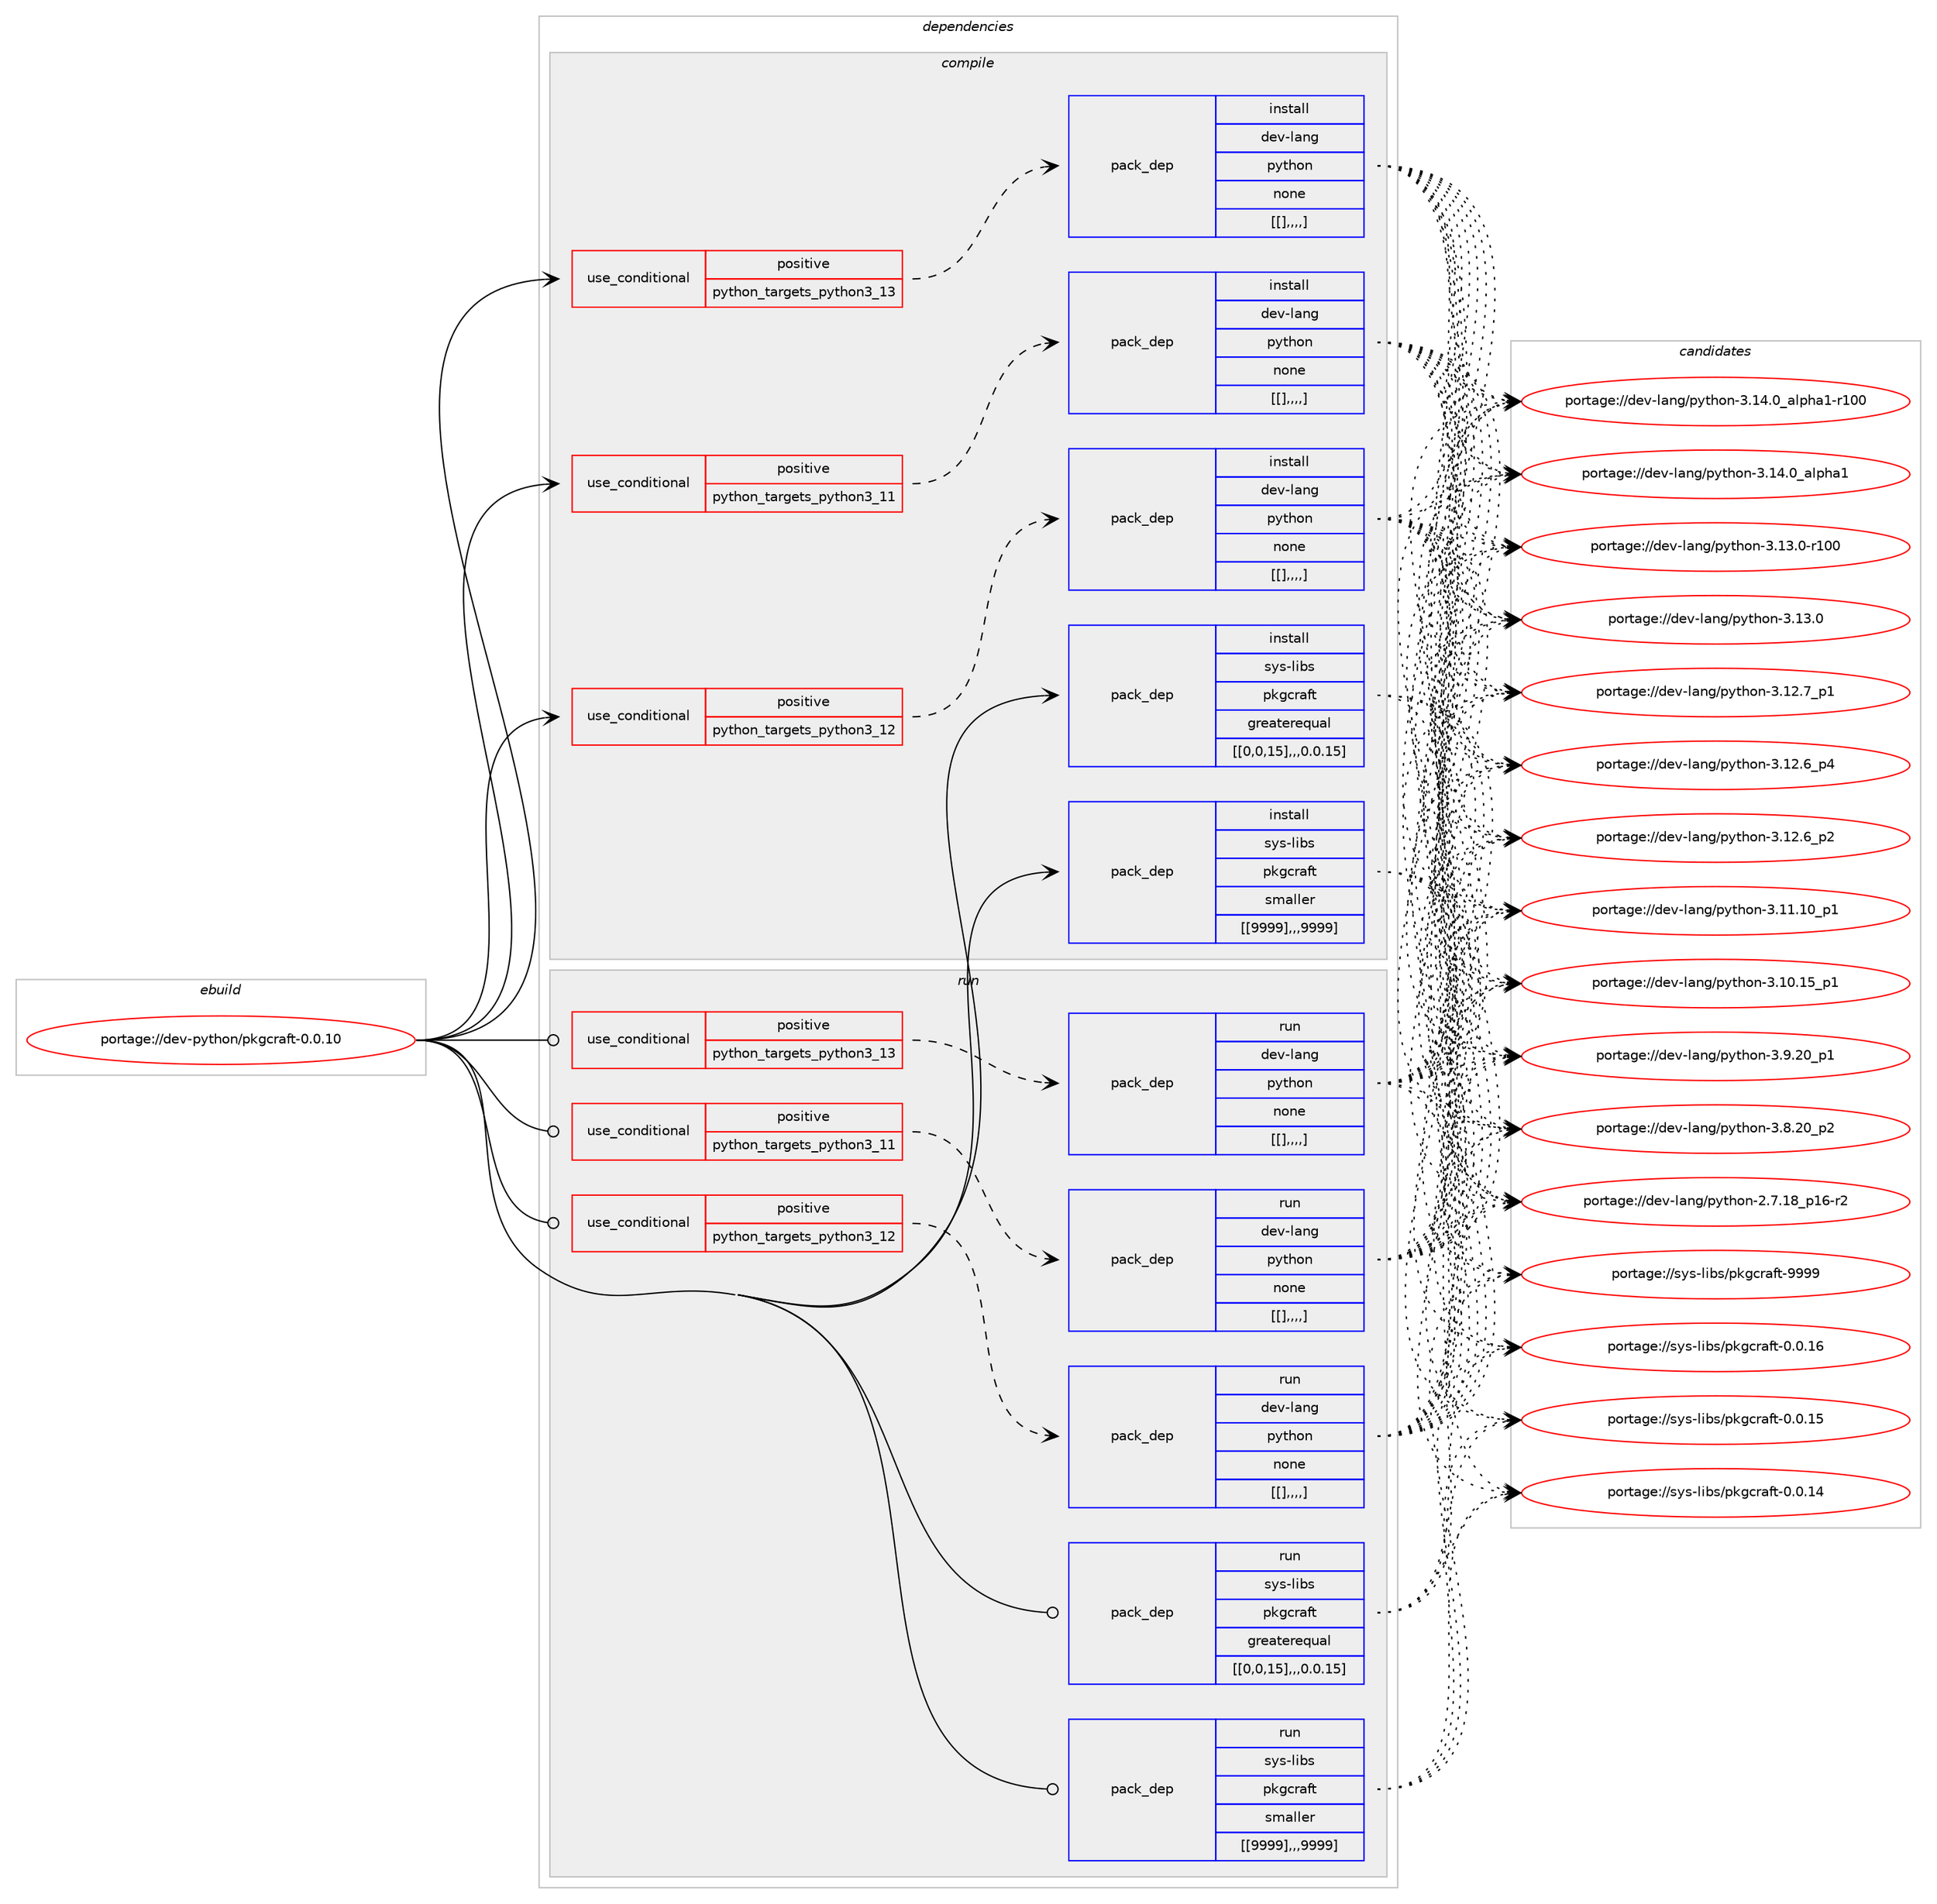 digraph prolog {

# *************
# Graph options
# *************

newrank=true;
concentrate=true;
compound=true;
graph [rankdir=LR,fontname=Helvetica,fontsize=10,ranksep=1.5];#, ranksep=2.5, nodesep=0.2];
edge  [arrowhead=vee];
node  [fontname=Helvetica,fontsize=10];

# **********
# The ebuild
# **********

subgraph cluster_leftcol {
color=gray;
label=<<i>ebuild</i>>;
id [label="portage://dev-python/pkgcraft-0.0.10", color=red, width=4, href="../dev-python/pkgcraft-0.0.10.svg"];
}

# ****************
# The dependencies
# ****************

subgraph cluster_midcol {
color=gray;
label=<<i>dependencies</i>>;
subgraph cluster_compile {
fillcolor="#eeeeee";
style=filled;
label=<<i>compile</i>>;
subgraph cond38433 {
dependency160464 [label=<<TABLE BORDER="0" CELLBORDER="1" CELLSPACING="0" CELLPADDING="4"><TR><TD ROWSPAN="3" CELLPADDING="10">use_conditional</TD></TR><TR><TD>positive</TD></TR><TR><TD>python_targets_python3_11</TD></TR></TABLE>>, shape=none, color=red];
subgraph pack120749 {
dependency160540 [label=<<TABLE BORDER="0" CELLBORDER="1" CELLSPACING="0" CELLPADDING="4" WIDTH="220"><TR><TD ROWSPAN="6" CELLPADDING="30">pack_dep</TD></TR><TR><TD WIDTH="110">install</TD></TR><TR><TD>dev-lang</TD></TR><TR><TD>python</TD></TR><TR><TD>none</TD></TR><TR><TD>[[],,,,]</TD></TR></TABLE>>, shape=none, color=blue];
}
dependency160464:e -> dependency160540:w [weight=20,style="dashed",arrowhead="vee"];
}
id:e -> dependency160464:w [weight=20,style="solid",arrowhead="vee"];
subgraph cond38479 {
dependency160560 [label=<<TABLE BORDER="0" CELLBORDER="1" CELLSPACING="0" CELLPADDING="4"><TR><TD ROWSPAN="3" CELLPADDING="10">use_conditional</TD></TR><TR><TD>positive</TD></TR><TR><TD>python_targets_python3_12</TD></TR></TABLE>>, shape=none, color=red];
subgraph pack120774 {
dependency160585 [label=<<TABLE BORDER="0" CELLBORDER="1" CELLSPACING="0" CELLPADDING="4" WIDTH="220"><TR><TD ROWSPAN="6" CELLPADDING="30">pack_dep</TD></TR><TR><TD WIDTH="110">install</TD></TR><TR><TD>dev-lang</TD></TR><TR><TD>python</TD></TR><TR><TD>none</TD></TR><TR><TD>[[],,,,]</TD></TR></TABLE>>, shape=none, color=blue];
}
dependency160560:e -> dependency160585:w [weight=20,style="dashed",arrowhead="vee"];
}
id:e -> dependency160560:w [weight=20,style="solid",arrowhead="vee"];
subgraph cond38488 {
dependency160592 [label=<<TABLE BORDER="0" CELLBORDER="1" CELLSPACING="0" CELLPADDING="4"><TR><TD ROWSPAN="3" CELLPADDING="10">use_conditional</TD></TR><TR><TD>positive</TD></TR><TR><TD>python_targets_python3_13</TD></TR></TABLE>>, shape=none, color=red];
subgraph pack120790 {
dependency160610 [label=<<TABLE BORDER="0" CELLBORDER="1" CELLSPACING="0" CELLPADDING="4" WIDTH="220"><TR><TD ROWSPAN="6" CELLPADDING="30">pack_dep</TD></TR><TR><TD WIDTH="110">install</TD></TR><TR><TD>dev-lang</TD></TR><TR><TD>python</TD></TR><TR><TD>none</TD></TR><TR><TD>[[],,,,]</TD></TR></TABLE>>, shape=none, color=blue];
}
dependency160592:e -> dependency160610:w [weight=20,style="dashed",arrowhead="vee"];
}
id:e -> dependency160592:w [weight=20,style="solid",arrowhead="vee"];
subgraph pack120823 {
dependency160685 [label=<<TABLE BORDER="0" CELLBORDER="1" CELLSPACING="0" CELLPADDING="4" WIDTH="220"><TR><TD ROWSPAN="6" CELLPADDING="30">pack_dep</TD></TR><TR><TD WIDTH="110">install</TD></TR><TR><TD>sys-libs</TD></TR><TR><TD>pkgcraft</TD></TR><TR><TD>greaterequal</TD></TR><TR><TD>[[0,0,15],,,0.0.15]</TD></TR></TABLE>>, shape=none, color=blue];
}
id:e -> dependency160685:w [weight=20,style="solid",arrowhead="vee"];
subgraph pack120898 {
dependency160762 [label=<<TABLE BORDER="0" CELLBORDER="1" CELLSPACING="0" CELLPADDING="4" WIDTH="220"><TR><TD ROWSPAN="6" CELLPADDING="30">pack_dep</TD></TR><TR><TD WIDTH="110">install</TD></TR><TR><TD>sys-libs</TD></TR><TR><TD>pkgcraft</TD></TR><TR><TD>smaller</TD></TR><TR><TD>[[9999],,,9999]</TD></TR></TABLE>>, shape=none, color=blue];
}
id:e -> dependency160762:w [weight=20,style="solid",arrowhead="vee"];
}
subgraph cluster_compileandrun {
fillcolor="#eeeeee";
style=filled;
label=<<i>compile and run</i>>;
}
subgraph cluster_run {
fillcolor="#eeeeee";
style=filled;
label=<<i>run</i>>;
subgraph cond38558 {
dependency160806 [label=<<TABLE BORDER="0" CELLBORDER="1" CELLSPACING="0" CELLPADDING="4"><TR><TD ROWSPAN="3" CELLPADDING="10">use_conditional</TD></TR><TR><TD>positive</TD></TR><TR><TD>python_targets_python3_11</TD></TR></TABLE>>, shape=none, color=red];
subgraph pack120929 {
dependency160813 [label=<<TABLE BORDER="0" CELLBORDER="1" CELLSPACING="0" CELLPADDING="4" WIDTH="220"><TR><TD ROWSPAN="6" CELLPADDING="30">pack_dep</TD></TR><TR><TD WIDTH="110">run</TD></TR><TR><TD>dev-lang</TD></TR><TR><TD>python</TD></TR><TR><TD>none</TD></TR><TR><TD>[[],,,,]</TD></TR></TABLE>>, shape=none, color=blue];
}
dependency160806:e -> dependency160813:w [weight=20,style="dashed",arrowhead="vee"];
}
id:e -> dependency160806:w [weight=20,style="solid",arrowhead="odot"];
subgraph cond38580 {
dependency160841 [label=<<TABLE BORDER="0" CELLBORDER="1" CELLSPACING="0" CELLPADDING="4"><TR><TD ROWSPAN="3" CELLPADDING="10">use_conditional</TD></TR><TR><TD>positive</TD></TR><TR><TD>python_targets_python3_12</TD></TR></TABLE>>, shape=none, color=red];
subgraph pack120952 {
dependency160906 [label=<<TABLE BORDER="0" CELLBORDER="1" CELLSPACING="0" CELLPADDING="4" WIDTH="220"><TR><TD ROWSPAN="6" CELLPADDING="30">pack_dep</TD></TR><TR><TD WIDTH="110">run</TD></TR><TR><TD>dev-lang</TD></TR><TR><TD>python</TD></TR><TR><TD>none</TD></TR><TR><TD>[[],,,,]</TD></TR></TABLE>>, shape=none, color=blue];
}
dependency160841:e -> dependency160906:w [weight=20,style="dashed",arrowhead="vee"];
}
id:e -> dependency160841:w [weight=20,style="solid",arrowhead="odot"];
subgraph cond38611 {
dependency160933 [label=<<TABLE BORDER="0" CELLBORDER="1" CELLSPACING="0" CELLPADDING="4"><TR><TD ROWSPAN="3" CELLPADDING="10">use_conditional</TD></TR><TR><TD>positive</TD></TR><TR><TD>python_targets_python3_13</TD></TR></TABLE>>, shape=none, color=red];
subgraph pack121007 {
dependency160955 [label=<<TABLE BORDER="0" CELLBORDER="1" CELLSPACING="0" CELLPADDING="4" WIDTH="220"><TR><TD ROWSPAN="6" CELLPADDING="30">pack_dep</TD></TR><TR><TD WIDTH="110">run</TD></TR><TR><TD>dev-lang</TD></TR><TR><TD>python</TD></TR><TR><TD>none</TD></TR><TR><TD>[[],,,,]</TD></TR></TABLE>>, shape=none, color=blue];
}
dependency160933:e -> dependency160955:w [weight=20,style="dashed",arrowhead="vee"];
}
id:e -> dependency160933:w [weight=20,style="solid",arrowhead="odot"];
subgraph pack121039 {
dependency160977 [label=<<TABLE BORDER="0" CELLBORDER="1" CELLSPACING="0" CELLPADDING="4" WIDTH="220"><TR><TD ROWSPAN="6" CELLPADDING="30">pack_dep</TD></TR><TR><TD WIDTH="110">run</TD></TR><TR><TD>sys-libs</TD></TR><TR><TD>pkgcraft</TD></TR><TR><TD>greaterequal</TD></TR><TR><TD>[[0,0,15],,,0.0.15]</TD></TR></TABLE>>, shape=none, color=blue];
}
id:e -> dependency160977:w [weight=20,style="solid",arrowhead="odot"];
subgraph pack121128 {
dependency161120 [label=<<TABLE BORDER="0" CELLBORDER="1" CELLSPACING="0" CELLPADDING="4" WIDTH="220"><TR><TD ROWSPAN="6" CELLPADDING="30">pack_dep</TD></TR><TR><TD WIDTH="110">run</TD></TR><TR><TD>sys-libs</TD></TR><TR><TD>pkgcraft</TD></TR><TR><TD>smaller</TD></TR><TR><TD>[[9999],,,9999]</TD></TR></TABLE>>, shape=none, color=blue];
}
id:e -> dependency161120:w [weight=20,style="solid",arrowhead="odot"];
}
}

# **************
# The candidates
# **************

subgraph cluster_choices {
rank=same;
color=gray;
label=<<i>candidates</i>>;

subgraph choice120733 {
color=black;
nodesep=1;
choice100101118451089711010347112121116104111110455146495246489597108112104974945114494848 [label="portage://dev-lang/python-3.14.0_alpha1-r100", color=red, width=4,href="../dev-lang/python-3.14.0_alpha1-r100.svg"];
choice1001011184510897110103471121211161041111104551464952464895971081121049749 [label="portage://dev-lang/python-3.14.0_alpha1", color=red, width=4,href="../dev-lang/python-3.14.0_alpha1.svg"];
choice1001011184510897110103471121211161041111104551464951464845114494848 [label="portage://dev-lang/python-3.13.0-r100", color=red, width=4,href="../dev-lang/python-3.13.0-r100.svg"];
choice10010111845108971101034711212111610411111045514649514648 [label="portage://dev-lang/python-3.13.0", color=red, width=4,href="../dev-lang/python-3.13.0.svg"];
choice100101118451089711010347112121116104111110455146495046559511249 [label="portage://dev-lang/python-3.12.7_p1", color=red, width=4,href="../dev-lang/python-3.12.7_p1.svg"];
choice100101118451089711010347112121116104111110455146495046549511252 [label="portage://dev-lang/python-3.12.6_p4", color=red, width=4,href="../dev-lang/python-3.12.6_p4.svg"];
choice100101118451089711010347112121116104111110455146495046549511250 [label="portage://dev-lang/python-3.12.6_p2", color=red, width=4,href="../dev-lang/python-3.12.6_p2.svg"];
choice10010111845108971101034711212111610411111045514649494649489511249 [label="portage://dev-lang/python-3.11.10_p1", color=red, width=4,href="../dev-lang/python-3.11.10_p1.svg"];
choice10010111845108971101034711212111610411111045514649484649539511249 [label="portage://dev-lang/python-3.10.15_p1", color=red, width=4,href="../dev-lang/python-3.10.15_p1.svg"];
choice100101118451089711010347112121116104111110455146574650489511249 [label="portage://dev-lang/python-3.9.20_p1", color=red, width=4,href="../dev-lang/python-3.9.20_p1.svg"];
choice100101118451089711010347112121116104111110455146564650489511250 [label="portage://dev-lang/python-3.8.20_p2", color=red, width=4,href="../dev-lang/python-3.8.20_p2.svg"];
choice100101118451089711010347112121116104111110455046554649569511249544511450 [label="portage://dev-lang/python-2.7.18_p16-r2", color=red, width=4,href="../dev-lang/python-2.7.18_p16-r2.svg"];
dependency160540:e -> choice100101118451089711010347112121116104111110455146495246489597108112104974945114494848:w [style=dotted,weight="100"];
dependency160540:e -> choice1001011184510897110103471121211161041111104551464952464895971081121049749:w [style=dotted,weight="100"];
dependency160540:e -> choice1001011184510897110103471121211161041111104551464951464845114494848:w [style=dotted,weight="100"];
dependency160540:e -> choice10010111845108971101034711212111610411111045514649514648:w [style=dotted,weight="100"];
dependency160540:e -> choice100101118451089711010347112121116104111110455146495046559511249:w [style=dotted,weight="100"];
dependency160540:e -> choice100101118451089711010347112121116104111110455146495046549511252:w [style=dotted,weight="100"];
dependency160540:e -> choice100101118451089711010347112121116104111110455146495046549511250:w [style=dotted,weight="100"];
dependency160540:e -> choice10010111845108971101034711212111610411111045514649494649489511249:w [style=dotted,weight="100"];
dependency160540:e -> choice10010111845108971101034711212111610411111045514649484649539511249:w [style=dotted,weight="100"];
dependency160540:e -> choice100101118451089711010347112121116104111110455146574650489511249:w [style=dotted,weight="100"];
dependency160540:e -> choice100101118451089711010347112121116104111110455146564650489511250:w [style=dotted,weight="100"];
dependency160540:e -> choice100101118451089711010347112121116104111110455046554649569511249544511450:w [style=dotted,weight="100"];
}
subgraph choice120741 {
color=black;
nodesep=1;
choice100101118451089711010347112121116104111110455146495246489597108112104974945114494848 [label="portage://dev-lang/python-3.14.0_alpha1-r100", color=red, width=4,href="../dev-lang/python-3.14.0_alpha1-r100.svg"];
choice1001011184510897110103471121211161041111104551464952464895971081121049749 [label="portage://dev-lang/python-3.14.0_alpha1", color=red, width=4,href="../dev-lang/python-3.14.0_alpha1.svg"];
choice1001011184510897110103471121211161041111104551464951464845114494848 [label="portage://dev-lang/python-3.13.0-r100", color=red, width=4,href="../dev-lang/python-3.13.0-r100.svg"];
choice10010111845108971101034711212111610411111045514649514648 [label="portage://dev-lang/python-3.13.0", color=red, width=4,href="../dev-lang/python-3.13.0.svg"];
choice100101118451089711010347112121116104111110455146495046559511249 [label="portage://dev-lang/python-3.12.7_p1", color=red, width=4,href="../dev-lang/python-3.12.7_p1.svg"];
choice100101118451089711010347112121116104111110455146495046549511252 [label="portage://dev-lang/python-3.12.6_p4", color=red, width=4,href="../dev-lang/python-3.12.6_p4.svg"];
choice100101118451089711010347112121116104111110455146495046549511250 [label="portage://dev-lang/python-3.12.6_p2", color=red, width=4,href="../dev-lang/python-3.12.6_p2.svg"];
choice10010111845108971101034711212111610411111045514649494649489511249 [label="portage://dev-lang/python-3.11.10_p1", color=red, width=4,href="../dev-lang/python-3.11.10_p1.svg"];
choice10010111845108971101034711212111610411111045514649484649539511249 [label="portage://dev-lang/python-3.10.15_p1", color=red, width=4,href="../dev-lang/python-3.10.15_p1.svg"];
choice100101118451089711010347112121116104111110455146574650489511249 [label="portage://dev-lang/python-3.9.20_p1", color=red, width=4,href="../dev-lang/python-3.9.20_p1.svg"];
choice100101118451089711010347112121116104111110455146564650489511250 [label="portage://dev-lang/python-3.8.20_p2", color=red, width=4,href="../dev-lang/python-3.8.20_p2.svg"];
choice100101118451089711010347112121116104111110455046554649569511249544511450 [label="portage://dev-lang/python-2.7.18_p16-r2", color=red, width=4,href="../dev-lang/python-2.7.18_p16-r2.svg"];
dependency160585:e -> choice100101118451089711010347112121116104111110455146495246489597108112104974945114494848:w [style=dotted,weight="100"];
dependency160585:e -> choice1001011184510897110103471121211161041111104551464952464895971081121049749:w [style=dotted,weight="100"];
dependency160585:e -> choice1001011184510897110103471121211161041111104551464951464845114494848:w [style=dotted,weight="100"];
dependency160585:e -> choice10010111845108971101034711212111610411111045514649514648:w [style=dotted,weight="100"];
dependency160585:e -> choice100101118451089711010347112121116104111110455146495046559511249:w [style=dotted,weight="100"];
dependency160585:e -> choice100101118451089711010347112121116104111110455146495046549511252:w [style=dotted,weight="100"];
dependency160585:e -> choice100101118451089711010347112121116104111110455146495046549511250:w [style=dotted,weight="100"];
dependency160585:e -> choice10010111845108971101034711212111610411111045514649494649489511249:w [style=dotted,weight="100"];
dependency160585:e -> choice10010111845108971101034711212111610411111045514649484649539511249:w [style=dotted,weight="100"];
dependency160585:e -> choice100101118451089711010347112121116104111110455146574650489511249:w [style=dotted,weight="100"];
dependency160585:e -> choice100101118451089711010347112121116104111110455146564650489511250:w [style=dotted,weight="100"];
dependency160585:e -> choice100101118451089711010347112121116104111110455046554649569511249544511450:w [style=dotted,weight="100"];
}
subgraph choice120765 {
color=black;
nodesep=1;
choice100101118451089711010347112121116104111110455146495246489597108112104974945114494848 [label="portage://dev-lang/python-3.14.0_alpha1-r100", color=red, width=4,href="../dev-lang/python-3.14.0_alpha1-r100.svg"];
choice1001011184510897110103471121211161041111104551464952464895971081121049749 [label="portage://dev-lang/python-3.14.0_alpha1", color=red, width=4,href="../dev-lang/python-3.14.0_alpha1.svg"];
choice1001011184510897110103471121211161041111104551464951464845114494848 [label="portage://dev-lang/python-3.13.0-r100", color=red, width=4,href="../dev-lang/python-3.13.0-r100.svg"];
choice10010111845108971101034711212111610411111045514649514648 [label="portage://dev-lang/python-3.13.0", color=red, width=4,href="../dev-lang/python-3.13.0.svg"];
choice100101118451089711010347112121116104111110455146495046559511249 [label="portage://dev-lang/python-3.12.7_p1", color=red, width=4,href="../dev-lang/python-3.12.7_p1.svg"];
choice100101118451089711010347112121116104111110455146495046549511252 [label="portage://dev-lang/python-3.12.6_p4", color=red, width=4,href="../dev-lang/python-3.12.6_p4.svg"];
choice100101118451089711010347112121116104111110455146495046549511250 [label="portage://dev-lang/python-3.12.6_p2", color=red, width=4,href="../dev-lang/python-3.12.6_p2.svg"];
choice10010111845108971101034711212111610411111045514649494649489511249 [label="portage://dev-lang/python-3.11.10_p1", color=red, width=4,href="../dev-lang/python-3.11.10_p1.svg"];
choice10010111845108971101034711212111610411111045514649484649539511249 [label="portage://dev-lang/python-3.10.15_p1", color=red, width=4,href="../dev-lang/python-3.10.15_p1.svg"];
choice100101118451089711010347112121116104111110455146574650489511249 [label="portage://dev-lang/python-3.9.20_p1", color=red, width=4,href="../dev-lang/python-3.9.20_p1.svg"];
choice100101118451089711010347112121116104111110455146564650489511250 [label="portage://dev-lang/python-3.8.20_p2", color=red, width=4,href="../dev-lang/python-3.8.20_p2.svg"];
choice100101118451089711010347112121116104111110455046554649569511249544511450 [label="portage://dev-lang/python-2.7.18_p16-r2", color=red, width=4,href="../dev-lang/python-2.7.18_p16-r2.svg"];
dependency160610:e -> choice100101118451089711010347112121116104111110455146495246489597108112104974945114494848:w [style=dotted,weight="100"];
dependency160610:e -> choice1001011184510897110103471121211161041111104551464952464895971081121049749:w [style=dotted,weight="100"];
dependency160610:e -> choice1001011184510897110103471121211161041111104551464951464845114494848:w [style=dotted,weight="100"];
dependency160610:e -> choice10010111845108971101034711212111610411111045514649514648:w [style=dotted,weight="100"];
dependency160610:e -> choice100101118451089711010347112121116104111110455146495046559511249:w [style=dotted,weight="100"];
dependency160610:e -> choice100101118451089711010347112121116104111110455146495046549511252:w [style=dotted,weight="100"];
dependency160610:e -> choice100101118451089711010347112121116104111110455146495046549511250:w [style=dotted,weight="100"];
dependency160610:e -> choice10010111845108971101034711212111610411111045514649494649489511249:w [style=dotted,weight="100"];
dependency160610:e -> choice10010111845108971101034711212111610411111045514649484649539511249:w [style=dotted,weight="100"];
dependency160610:e -> choice100101118451089711010347112121116104111110455146574650489511249:w [style=dotted,weight="100"];
dependency160610:e -> choice100101118451089711010347112121116104111110455146564650489511250:w [style=dotted,weight="100"];
dependency160610:e -> choice100101118451089711010347112121116104111110455046554649569511249544511450:w [style=dotted,weight="100"];
}
subgraph choice120773 {
color=black;
nodesep=1;
choice11512111545108105981154711210710399114971021164557575757 [label="portage://sys-libs/pkgcraft-9999", color=red, width=4,href="../sys-libs/pkgcraft-9999.svg"];
choice115121115451081059811547112107103991149710211645484648464954 [label="portage://sys-libs/pkgcraft-0.0.16", color=red, width=4,href="../sys-libs/pkgcraft-0.0.16.svg"];
choice115121115451081059811547112107103991149710211645484648464953 [label="portage://sys-libs/pkgcraft-0.0.15", color=red, width=4,href="../sys-libs/pkgcraft-0.0.15.svg"];
choice115121115451081059811547112107103991149710211645484648464952 [label="portage://sys-libs/pkgcraft-0.0.14", color=red, width=4,href="../sys-libs/pkgcraft-0.0.14.svg"];
dependency160685:e -> choice11512111545108105981154711210710399114971021164557575757:w [style=dotted,weight="100"];
dependency160685:e -> choice115121115451081059811547112107103991149710211645484648464954:w [style=dotted,weight="100"];
dependency160685:e -> choice115121115451081059811547112107103991149710211645484648464953:w [style=dotted,weight="100"];
dependency160685:e -> choice115121115451081059811547112107103991149710211645484648464952:w [style=dotted,weight="100"];
}
subgraph choice120775 {
color=black;
nodesep=1;
choice11512111545108105981154711210710399114971021164557575757 [label="portage://sys-libs/pkgcraft-9999", color=red, width=4,href="../sys-libs/pkgcraft-9999.svg"];
choice115121115451081059811547112107103991149710211645484648464954 [label="portage://sys-libs/pkgcraft-0.0.16", color=red, width=4,href="../sys-libs/pkgcraft-0.0.16.svg"];
choice115121115451081059811547112107103991149710211645484648464953 [label="portage://sys-libs/pkgcraft-0.0.15", color=red, width=4,href="../sys-libs/pkgcraft-0.0.15.svg"];
choice115121115451081059811547112107103991149710211645484648464952 [label="portage://sys-libs/pkgcraft-0.0.14", color=red, width=4,href="../sys-libs/pkgcraft-0.0.14.svg"];
dependency160762:e -> choice11512111545108105981154711210710399114971021164557575757:w [style=dotted,weight="100"];
dependency160762:e -> choice115121115451081059811547112107103991149710211645484648464954:w [style=dotted,weight="100"];
dependency160762:e -> choice115121115451081059811547112107103991149710211645484648464953:w [style=dotted,weight="100"];
dependency160762:e -> choice115121115451081059811547112107103991149710211645484648464952:w [style=dotted,weight="100"];
}
subgraph choice120782 {
color=black;
nodesep=1;
choice100101118451089711010347112121116104111110455146495246489597108112104974945114494848 [label="portage://dev-lang/python-3.14.0_alpha1-r100", color=red, width=4,href="../dev-lang/python-3.14.0_alpha1-r100.svg"];
choice1001011184510897110103471121211161041111104551464952464895971081121049749 [label="portage://dev-lang/python-3.14.0_alpha1", color=red, width=4,href="../dev-lang/python-3.14.0_alpha1.svg"];
choice1001011184510897110103471121211161041111104551464951464845114494848 [label="portage://dev-lang/python-3.13.0-r100", color=red, width=4,href="../dev-lang/python-3.13.0-r100.svg"];
choice10010111845108971101034711212111610411111045514649514648 [label="portage://dev-lang/python-3.13.0", color=red, width=4,href="../dev-lang/python-3.13.0.svg"];
choice100101118451089711010347112121116104111110455146495046559511249 [label="portage://dev-lang/python-3.12.7_p1", color=red, width=4,href="../dev-lang/python-3.12.7_p1.svg"];
choice100101118451089711010347112121116104111110455146495046549511252 [label="portage://dev-lang/python-3.12.6_p4", color=red, width=4,href="../dev-lang/python-3.12.6_p4.svg"];
choice100101118451089711010347112121116104111110455146495046549511250 [label="portage://dev-lang/python-3.12.6_p2", color=red, width=4,href="../dev-lang/python-3.12.6_p2.svg"];
choice10010111845108971101034711212111610411111045514649494649489511249 [label="portage://dev-lang/python-3.11.10_p1", color=red, width=4,href="../dev-lang/python-3.11.10_p1.svg"];
choice10010111845108971101034711212111610411111045514649484649539511249 [label="portage://dev-lang/python-3.10.15_p1", color=red, width=4,href="../dev-lang/python-3.10.15_p1.svg"];
choice100101118451089711010347112121116104111110455146574650489511249 [label="portage://dev-lang/python-3.9.20_p1", color=red, width=4,href="../dev-lang/python-3.9.20_p1.svg"];
choice100101118451089711010347112121116104111110455146564650489511250 [label="portage://dev-lang/python-3.8.20_p2", color=red, width=4,href="../dev-lang/python-3.8.20_p2.svg"];
choice100101118451089711010347112121116104111110455046554649569511249544511450 [label="portage://dev-lang/python-2.7.18_p16-r2", color=red, width=4,href="../dev-lang/python-2.7.18_p16-r2.svg"];
dependency160813:e -> choice100101118451089711010347112121116104111110455146495246489597108112104974945114494848:w [style=dotted,weight="100"];
dependency160813:e -> choice1001011184510897110103471121211161041111104551464952464895971081121049749:w [style=dotted,weight="100"];
dependency160813:e -> choice1001011184510897110103471121211161041111104551464951464845114494848:w [style=dotted,weight="100"];
dependency160813:e -> choice10010111845108971101034711212111610411111045514649514648:w [style=dotted,weight="100"];
dependency160813:e -> choice100101118451089711010347112121116104111110455146495046559511249:w [style=dotted,weight="100"];
dependency160813:e -> choice100101118451089711010347112121116104111110455146495046549511252:w [style=dotted,weight="100"];
dependency160813:e -> choice100101118451089711010347112121116104111110455146495046549511250:w [style=dotted,weight="100"];
dependency160813:e -> choice10010111845108971101034711212111610411111045514649494649489511249:w [style=dotted,weight="100"];
dependency160813:e -> choice10010111845108971101034711212111610411111045514649484649539511249:w [style=dotted,weight="100"];
dependency160813:e -> choice100101118451089711010347112121116104111110455146574650489511249:w [style=dotted,weight="100"];
dependency160813:e -> choice100101118451089711010347112121116104111110455146564650489511250:w [style=dotted,weight="100"];
dependency160813:e -> choice100101118451089711010347112121116104111110455046554649569511249544511450:w [style=dotted,weight="100"];
}
subgraph choice120798 {
color=black;
nodesep=1;
choice100101118451089711010347112121116104111110455146495246489597108112104974945114494848 [label="portage://dev-lang/python-3.14.0_alpha1-r100", color=red, width=4,href="../dev-lang/python-3.14.0_alpha1-r100.svg"];
choice1001011184510897110103471121211161041111104551464952464895971081121049749 [label="portage://dev-lang/python-3.14.0_alpha1", color=red, width=4,href="../dev-lang/python-3.14.0_alpha1.svg"];
choice1001011184510897110103471121211161041111104551464951464845114494848 [label="portage://dev-lang/python-3.13.0-r100", color=red, width=4,href="../dev-lang/python-3.13.0-r100.svg"];
choice10010111845108971101034711212111610411111045514649514648 [label="portage://dev-lang/python-3.13.0", color=red, width=4,href="../dev-lang/python-3.13.0.svg"];
choice100101118451089711010347112121116104111110455146495046559511249 [label="portage://dev-lang/python-3.12.7_p1", color=red, width=4,href="../dev-lang/python-3.12.7_p1.svg"];
choice100101118451089711010347112121116104111110455146495046549511252 [label="portage://dev-lang/python-3.12.6_p4", color=red, width=4,href="../dev-lang/python-3.12.6_p4.svg"];
choice100101118451089711010347112121116104111110455146495046549511250 [label="portage://dev-lang/python-3.12.6_p2", color=red, width=4,href="../dev-lang/python-3.12.6_p2.svg"];
choice10010111845108971101034711212111610411111045514649494649489511249 [label="portage://dev-lang/python-3.11.10_p1", color=red, width=4,href="../dev-lang/python-3.11.10_p1.svg"];
choice10010111845108971101034711212111610411111045514649484649539511249 [label="portage://dev-lang/python-3.10.15_p1", color=red, width=4,href="../dev-lang/python-3.10.15_p1.svg"];
choice100101118451089711010347112121116104111110455146574650489511249 [label="portage://dev-lang/python-3.9.20_p1", color=red, width=4,href="../dev-lang/python-3.9.20_p1.svg"];
choice100101118451089711010347112121116104111110455146564650489511250 [label="portage://dev-lang/python-3.8.20_p2", color=red, width=4,href="../dev-lang/python-3.8.20_p2.svg"];
choice100101118451089711010347112121116104111110455046554649569511249544511450 [label="portage://dev-lang/python-2.7.18_p16-r2", color=red, width=4,href="../dev-lang/python-2.7.18_p16-r2.svg"];
dependency160906:e -> choice100101118451089711010347112121116104111110455146495246489597108112104974945114494848:w [style=dotted,weight="100"];
dependency160906:e -> choice1001011184510897110103471121211161041111104551464952464895971081121049749:w [style=dotted,weight="100"];
dependency160906:e -> choice1001011184510897110103471121211161041111104551464951464845114494848:w [style=dotted,weight="100"];
dependency160906:e -> choice10010111845108971101034711212111610411111045514649514648:w [style=dotted,weight="100"];
dependency160906:e -> choice100101118451089711010347112121116104111110455146495046559511249:w [style=dotted,weight="100"];
dependency160906:e -> choice100101118451089711010347112121116104111110455146495046549511252:w [style=dotted,weight="100"];
dependency160906:e -> choice100101118451089711010347112121116104111110455146495046549511250:w [style=dotted,weight="100"];
dependency160906:e -> choice10010111845108971101034711212111610411111045514649494649489511249:w [style=dotted,weight="100"];
dependency160906:e -> choice10010111845108971101034711212111610411111045514649484649539511249:w [style=dotted,weight="100"];
dependency160906:e -> choice100101118451089711010347112121116104111110455146574650489511249:w [style=dotted,weight="100"];
dependency160906:e -> choice100101118451089711010347112121116104111110455146564650489511250:w [style=dotted,weight="100"];
dependency160906:e -> choice100101118451089711010347112121116104111110455046554649569511249544511450:w [style=dotted,weight="100"];
}
subgraph choice120813 {
color=black;
nodesep=1;
choice100101118451089711010347112121116104111110455146495246489597108112104974945114494848 [label="portage://dev-lang/python-3.14.0_alpha1-r100", color=red, width=4,href="../dev-lang/python-3.14.0_alpha1-r100.svg"];
choice1001011184510897110103471121211161041111104551464952464895971081121049749 [label="portage://dev-lang/python-3.14.0_alpha1", color=red, width=4,href="../dev-lang/python-3.14.0_alpha1.svg"];
choice1001011184510897110103471121211161041111104551464951464845114494848 [label="portage://dev-lang/python-3.13.0-r100", color=red, width=4,href="../dev-lang/python-3.13.0-r100.svg"];
choice10010111845108971101034711212111610411111045514649514648 [label="portage://dev-lang/python-3.13.0", color=red, width=4,href="../dev-lang/python-3.13.0.svg"];
choice100101118451089711010347112121116104111110455146495046559511249 [label="portage://dev-lang/python-3.12.7_p1", color=red, width=4,href="../dev-lang/python-3.12.7_p1.svg"];
choice100101118451089711010347112121116104111110455146495046549511252 [label="portage://dev-lang/python-3.12.6_p4", color=red, width=4,href="../dev-lang/python-3.12.6_p4.svg"];
choice100101118451089711010347112121116104111110455146495046549511250 [label="portage://dev-lang/python-3.12.6_p2", color=red, width=4,href="../dev-lang/python-3.12.6_p2.svg"];
choice10010111845108971101034711212111610411111045514649494649489511249 [label="portage://dev-lang/python-3.11.10_p1", color=red, width=4,href="../dev-lang/python-3.11.10_p1.svg"];
choice10010111845108971101034711212111610411111045514649484649539511249 [label="portage://dev-lang/python-3.10.15_p1", color=red, width=4,href="../dev-lang/python-3.10.15_p1.svg"];
choice100101118451089711010347112121116104111110455146574650489511249 [label="portage://dev-lang/python-3.9.20_p1", color=red, width=4,href="../dev-lang/python-3.9.20_p1.svg"];
choice100101118451089711010347112121116104111110455146564650489511250 [label="portage://dev-lang/python-3.8.20_p2", color=red, width=4,href="../dev-lang/python-3.8.20_p2.svg"];
choice100101118451089711010347112121116104111110455046554649569511249544511450 [label="portage://dev-lang/python-2.7.18_p16-r2", color=red, width=4,href="../dev-lang/python-2.7.18_p16-r2.svg"];
dependency160955:e -> choice100101118451089711010347112121116104111110455146495246489597108112104974945114494848:w [style=dotted,weight="100"];
dependency160955:e -> choice1001011184510897110103471121211161041111104551464952464895971081121049749:w [style=dotted,weight="100"];
dependency160955:e -> choice1001011184510897110103471121211161041111104551464951464845114494848:w [style=dotted,weight="100"];
dependency160955:e -> choice10010111845108971101034711212111610411111045514649514648:w [style=dotted,weight="100"];
dependency160955:e -> choice100101118451089711010347112121116104111110455146495046559511249:w [style=dotted,weight="100"];
dependency160955:e -> choice100101118451089711010347112121116104111110455146495046549511252:w [style=dotted,weight="100"];
dependency160955:e -> choice100101118451089711010347112121116104111110455146495046549511250:w [style=dotted,weight="100"];
dependency160955:e -> choice10010111845108971101034711212111610411111045514649494649489511249:w [style=dotted,weight="100"];
dependency160955:e -> choice10010111845108971101034711212111610411111045514649484649539511249:w [style=dotted,weight="100"];
dependency160955:e -> choice100101118451089711010347112121116104111110455146574650489511249:w [style=dotted,weight="100"];
dependency160955:e -> choice100101118451089711010347112121116104111110455146564650489511250:w [style=dotted,weight="100"];
dependency160955:e -> choice100101118451089711010347112121116104111110455046554649569511249544511450:w [style=dotted,weight="100"];
}
subgraph choice120824 {
color=black;
nodesep=1;
choice11512111545108105981154711210710399114971021164557575757 [label="portage://sys-libs/pkgcraft-9999", color=red, width=4,href="../sys-libs/pkgcraft-9999.svg"];
choice115121115451081059811547112107103991149710211645484648464954 [label="portage://sys-libs/pkgcraft-0.0.16", color=red, width=4,href="../sys-libs/pkgcraft-0.0.16.svg"];
choice115121115451081059811547112107103991149710211645484648464953 [label="portage://sys-libs/pkgcraft-0.0.15", color=red, width=4,href="../sys-libs/pkgcraft-0.0.15.svg"];
choice115121115451081059811547112107103991149710211645484648464952 [label="portage://sys-libs/pkgcraft-0.0.14", color=red, width=4,href="../sys-libs/pkgcraft-0.0.14.svg"];
dependency160977:e -> choice11512111545108105981154711210710399114971021164557575757:w [style=dotted,weight="100"];
dependency160977:e -> choice115121115451081059811547112107103991149710211645484648464954:w [style=dotted,weight="100"];
dependency160977:e -> choice115121115451081059811547112107103991149710211645484648464953:w [style=dotted,weight="100"];
dependency160977:e -> choice115121115451081059811547112107103991149710211645484648464952:w [style=dotted,weight="100"];
}
subgraph choice120863 {
color=black;
nodesep=1;
choice11512111545108105981154711210710399114971021164557575757 [label="portage://sys-libs/pkgcraft-9999", color=red, width=4,href="../sys-libs/pkgcraft-9999.svg"];
choice115121115451081059811547112107103991149710211645484648464954 [label="portage://sys-libs/pkgcraft-0.0.16", color=red, width=4,href="../sys-libs/pkgcraft-0.0.16.svg"];
choice115121115451081059811547112107103991149710211645484648464953 [label="portage://sys-libs/pkgcraft-0.0.15", color=red, width=4,href="../sys-libs/pkgcraft-0.0.15.svg"];
choice115121115451081059811547112107103991149710211645484648464952 [label="portage://sys-libs/pkgcraft-0.0.14", color=red, width=4,href="../sys-libs/pkgcraft-0.0.14.svg"];
dependency161120:e -> choice11512111545108105981154711210710399114971021164557575757:w [style=dotted,weight="100"];
dependency161120:e -> choice115121115451081059811547112107103991149710211645484648464954:w [style=dotted,weight="100"];
dependency161120:e -> choice115121115451081059811547112107103991149710211645484648464953:w [style=dotted,weight="100"];
dependency161120:e -> choice115121115451081059811547112107103991149710211645484648464952:w [style=dotted,weight="100"];
}
}

}
